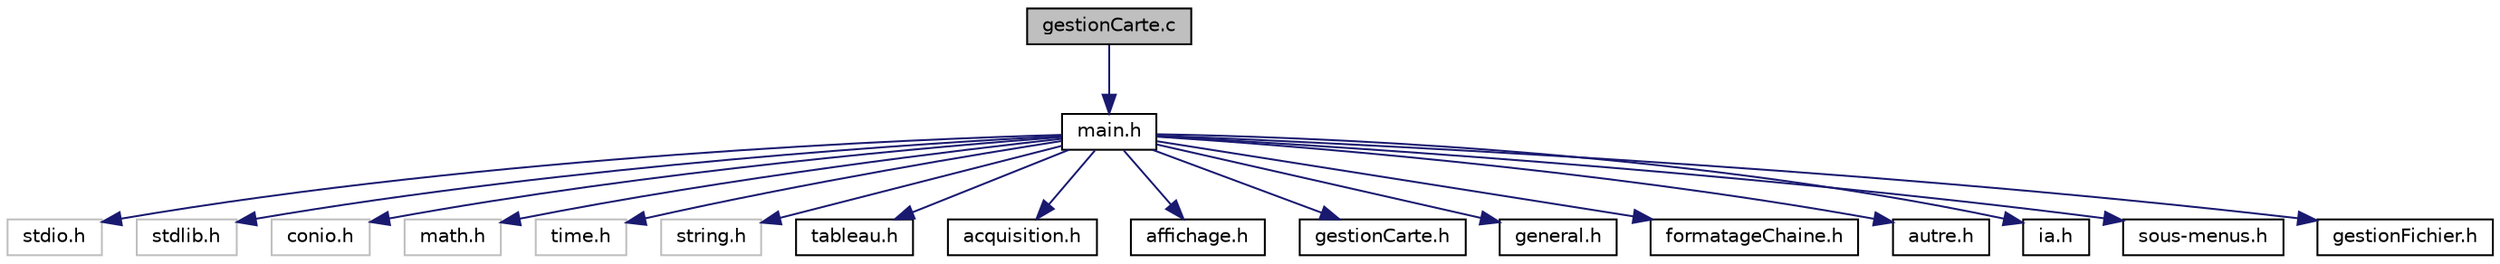 digraph "gestionCarte.c"
{
 // LATEX_PDF_SIZE
  edge [fontname="Helvetica",fontsize="10",labelfontname="Helvetica",labelfontsize="10"];
  node [fontname="Helvetica",fontsize="10",shape=record];
  Node1 [label="gestionCarte.c",height=0.2,width=0.4,color="black", fillcolor="grey75", style="filled", fontcolor="black",tooltip="ficher contenant les fonctions relative a la gestion des cartes"];
  Node1 -> Node2 [color="midnightblue",fontsize="10",style="solid"];
  Node2 [label="main.h",height=0.2,width=0.4,color="black", fillcolor="white", style="filled",URL="$main_8h.html",tooltip="ficher la dÃ©claration des contrante, les Ã©numÃ©rations, les structe et l'inclusion des haeder du pr..."];
  Node2 -> Node3 [color="midnightblue",fontsize="10",style="solid"];
  Node3 [label="stdio.h",height=0.2,width=0.4,color="grey75", fillcolor="white", style="filled",tooltip=" "];
  Node2 -> Node4 [color="midnightblue",fontsize="10",style="solid"];
  Node4 [label="stdlib.h",height=0.2,width=0.4,color="grey75", fillcolor="white", style="filled",tooltip=" "];
  Node2 -> Node5 [color="midnightblue",fontsize="10",style="solid"];
  Node5 [label="conio.h",height=0.2,width=0.4,color="grey75", fillcolor="white", style="filled",tooltip=" "];
  Node2 -> Node6 [color="midnightblue",fontsize="10",style="solid"];
  Node6 [label="math.h",height=0.2,width=0.4,color="grey75", fillcolor="white", style="filled",tooltip=" "];
  Node2 -> Node7 [color="midnightblue",fontsize="10",style="solid"];
  Node7 [label="time.h",height=0.2,width=0.4,color="grey75", fillcolor="white", style="filled",tooltip=" "];
  Node2 -> Node8 [color="midnightblue",fontsize="10",style="solid"];
  Node8 [label="string.h",height=0.2,width=0.4,color="grey75", fillcolor="white", style="filled",tooltip=" "];
  Node2 -> Node9 [color="midnightblue",fontsize="10",style="solid"];
  Node9 [label="tableau.h",height=0.2,width=0.4,color="black", fillcolor="white", style="filled",URL="$tableau_8h.html",tooltip="ficher header contenant les prototypes des fonctions relative à la gestion des tableau"];
  Node2 -> Node10 [color="midnightblue",fontsize="10",style="solid"];
  Node10 [label="acquisition.h",height=0.2,width=0.4,color="black", fillcolor="white", style="filled",URL="$acquisition_8h.html",tooltip="ficher header contenant les prototype des fonctions relative a l'acquisirion"];
  Node2 -> Node11 [color="midnightblue",fontsize="10",style="solid"];
  Node11 [label="affichage.h",height=0.2,width=0.4,color="black", fillcolor="white", style="filled",URL="$affichage_8h.html",tooltip="ficher header contenant les prototypes des fonctions relative à l'affichage"];
  Node2 -> Node12 [color="midnightblue",fontsize="10",style="solid"];
  Node12 [label="gestionCarte.h",height=0.2,width=0.4,color="black", fillcolor="white", style="filled",URL="$gestion_carte_8h.html",tooltip="ficher header contenant les protypes des fonctions relative a la gestion des cartes"];
  Node2 -> Node13 [color="midnightblue",fontsize="10",style="solid"];
  Node13 [label="general.h",height=0.2,width=0.4,color="black", fillcolor="white", style="filled",URL="$general_8h.html",tooltip="ficher header contenant les prototypes des fonctions les plus impotantes pour le jeu de la belote"];
  Node2 -> Node14 [color="midnightblue",fontsize="10",style="solid"];
  Node14 [label="formatageChaine.h",height=0.2,width=0.4,color="black", fillcolor="white", style="filled",URL="$formatage_chaine_8h.html",tooltip="ficher header contenant les prototypes des fonctions relative au formatage"];
  Node2 -> Node15 [color="midnightblue",fontsize="10",style="solid"];
  Node15 [label="autre.h",height=0.2,width=0.4,color="black", fillcolor="white", style="filled",URL="$autre_8h.html",tooltip="ficher header contenant les prototype des fonctions qui n'allait dans aucun autre fichier"];
  Node2 -> Node16 [color="midnightblue",fontsize="10",style="solid"];
  Node16 [label="ia.h",height=0.2,width=0.4,color="black", fillcolor="white", style="filled",URL="$ia_8h.html",tooltip="ficher header contenant les prototypes des fonctions relative au inteligences artificielles"];
  Node2 -> Node17 [color="midnightblue",fontsize="10",style="solid"];
  Node17 [label="sous-menus.h",height=0.2,width=0.4,color="black", fillcolor="white", style="filled",URL="$sous-menus_8h.html",tooltip=" "];
  Node2 -> Node18 [color="midnightblue",fontsize="10",style="solid"];
  Node18 [label="gestionFichier.h",height=0.2,width=0.4,color="black", fillcolor="white", style="filled",URL="$gestion_fichier_8h.html",tooltip="ficher header contenant les prototypes des fonctions relative Ã&#160; la gestion des fichiers"];
}
